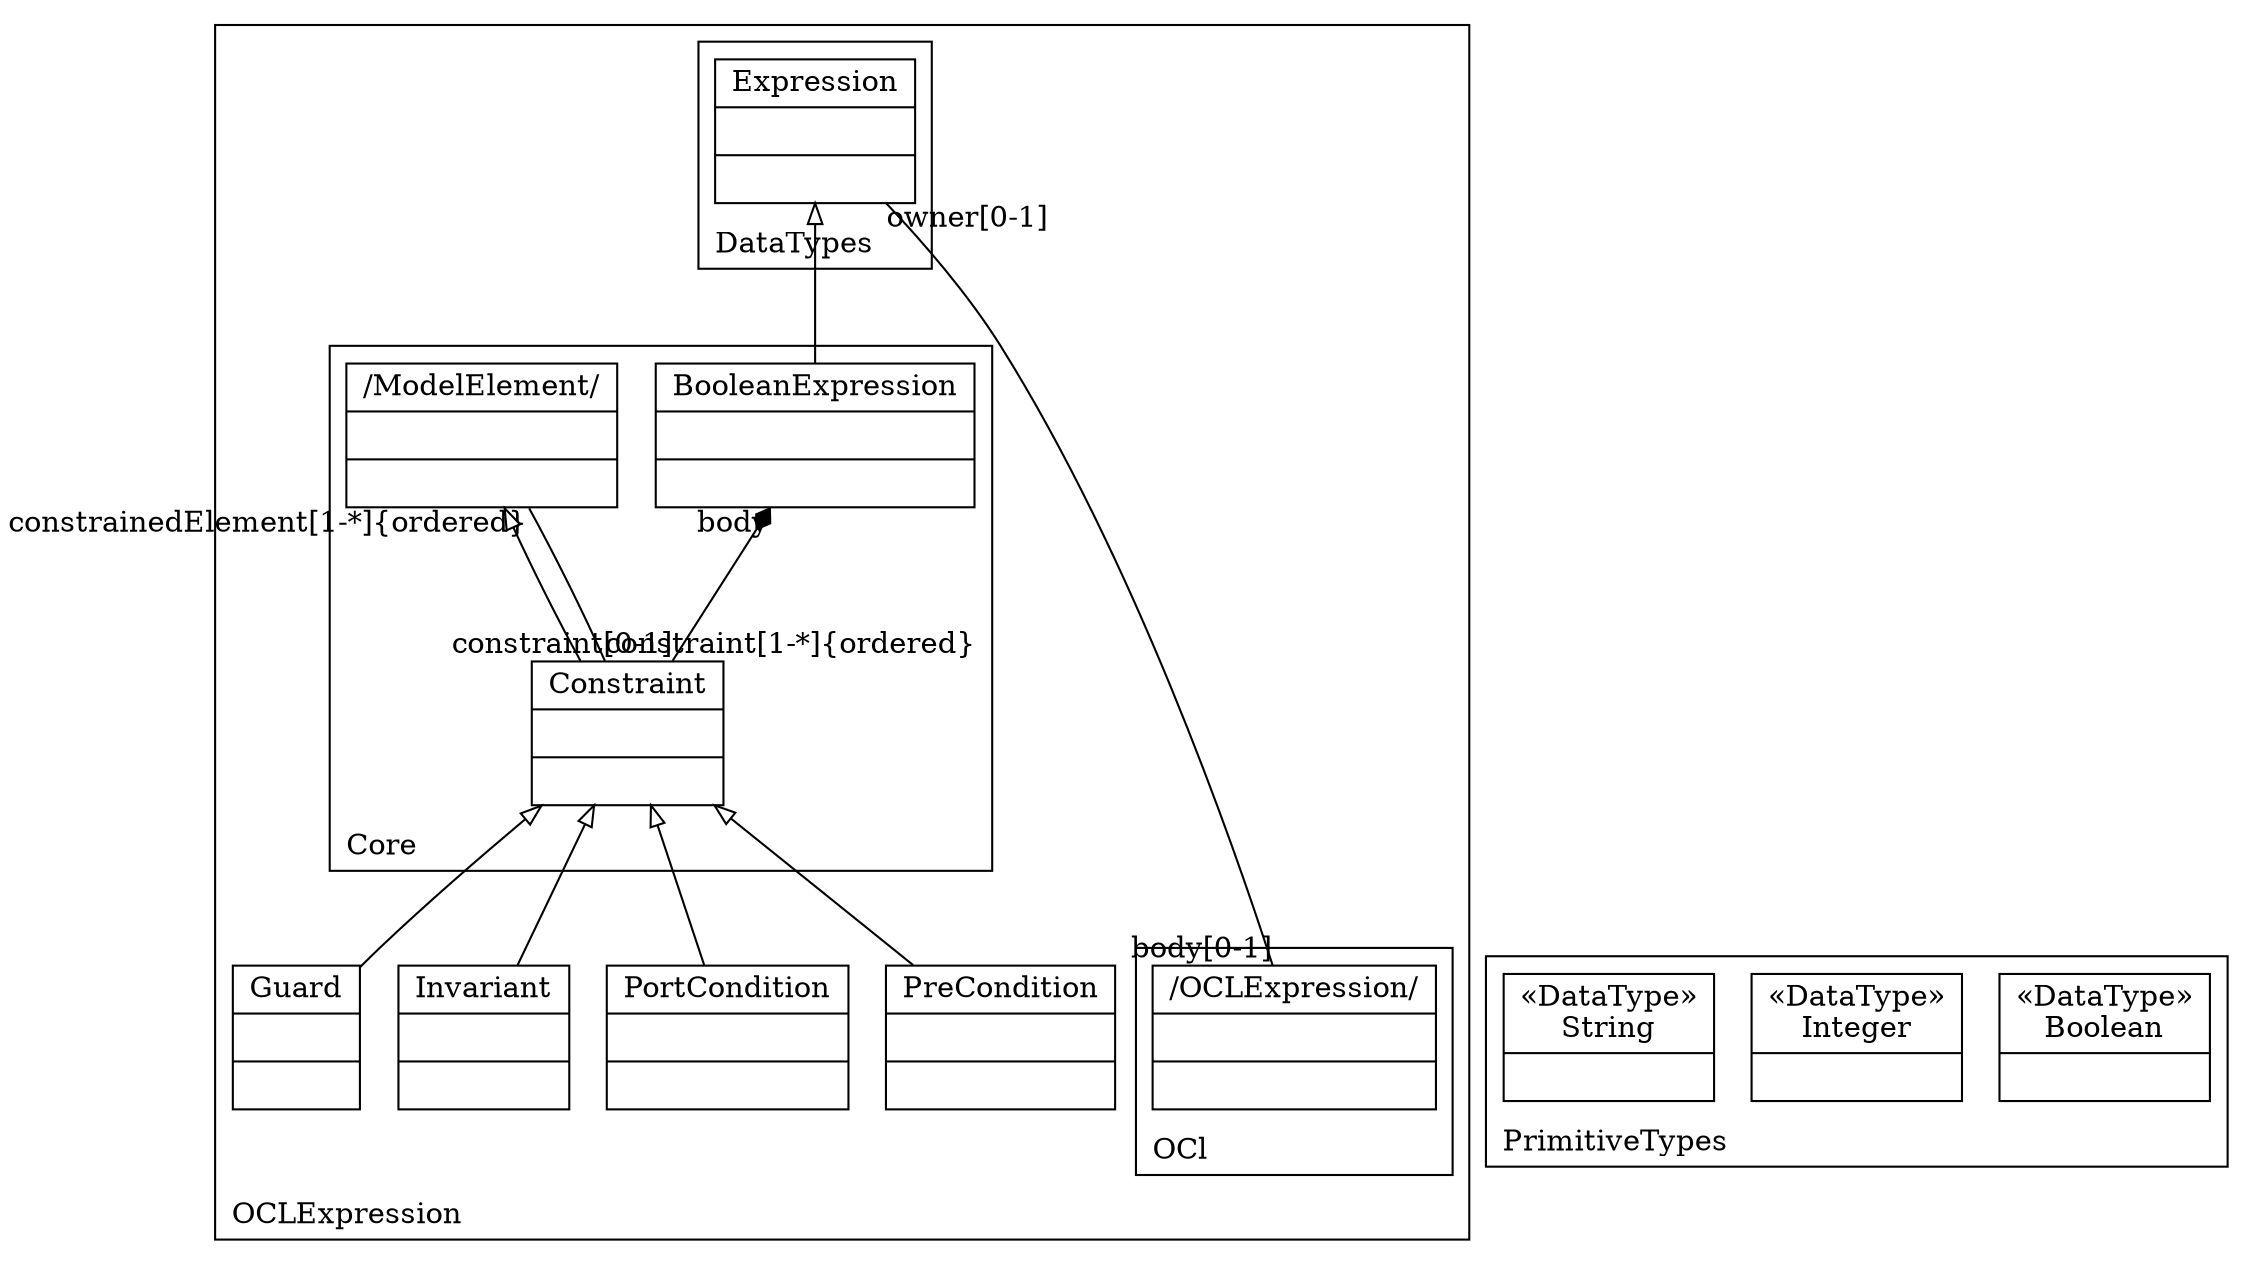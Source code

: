 digraph "KM3 Model in DOT" {
graph[rankdir=BT,labeljust=l,labelloc=t,nodeSep=0.75,compound=true];
 subgraph "cluster_OCLExpression"{
labelloc=t
color=black
label=OCLExpression
 node[shape=record];
PreCondition[label="{PreCondition| | }"]
 PreCondition->Constraint[arrowhead=onormal,group=Constraint,minlen=2,constraint=true,]
;
 node[shape=record];
PortCondition[label="{PortCondition| | }"]
 PortCondition->Constraint[arrowhead=onormal,group=Constraint,minlen=2,constraint=true,]
;
 node[shape=record];
Invariant[label="{Invariant| | }"]
 Invariant->Constraint[arrowhead=onormal,group=Constraint,minlen=2,constraint=true,]
;
 node[shape=record];
Guard[label="{Guard| | }"]
 Guard->Constraint[arrowhead=onormal,group=Constraint,minlen=2,constraint=true,]
;
 subgraph "cluster_Core"{
labelloc=t
color=black
label=Core
 node[shape=record];
ModelElement[label="{/ModelElement/| | }"]
 ModelElement->Constraint[arrowhead=none,arrowtail=none,headlabel="constraint[1-*]{ordered}",taillabel="constrainedElement[1-*]{ordered}",group=Constraint,minlen=2,constraint=false,]
;
 node[shape=record];
Constraint[label="{Constraint| | }"]
 Constraint->BooleanExpression[arrowhead=diamond,arrowtail=none,headlabel="body",taillabel="constraint[0-1]",group=BooleanExpression,minlen=2,constraint=true,]
 Constraint->ModelElement[arrowhead=onormal,group=ModelElement,minlen=2,constraint=true,]
;

} subgraph "cluster_DataTypes"{
labelloc=t
color=black
label=DataTypes
 node[shape=record];
Expression[label="{Expression| | }"]
;
 node[shape=record];
BooleanExpression[label="{BooleanExpression| | }"]
 BooleanExpression->Expression[arrowhead=onormal,group=Expression,minlen=2,constraint=true,]
;

} subgraph "cluster_OCl"{
labelloc=t
color=black
label=OCl
 node[shape=record];
OCLExpression[label="{/OCLExpression/| | }"]
 OCLExpression->Expression[arrowhead=none,arrowtail=none,headlabel="owner[0-1]",taillabel="body[0-1]",group=Expression,minlen=2,constraint=false,]
;

}
} subgraph "cluster_PrimitiveTypes"{
labelloc=t
color=black
label=PrimitiveTypes
 node[shape=record];
Boolean[label="{&#171;DataType&#187;\nBoolean|}"]
;
 node[shape=record];
Integer[label="{&#171;DataType&#187;\nInteger|}"]
;
 node[shape=record];
String[label="{&#171;DataType&#187;\nString|}"]
;

}
}